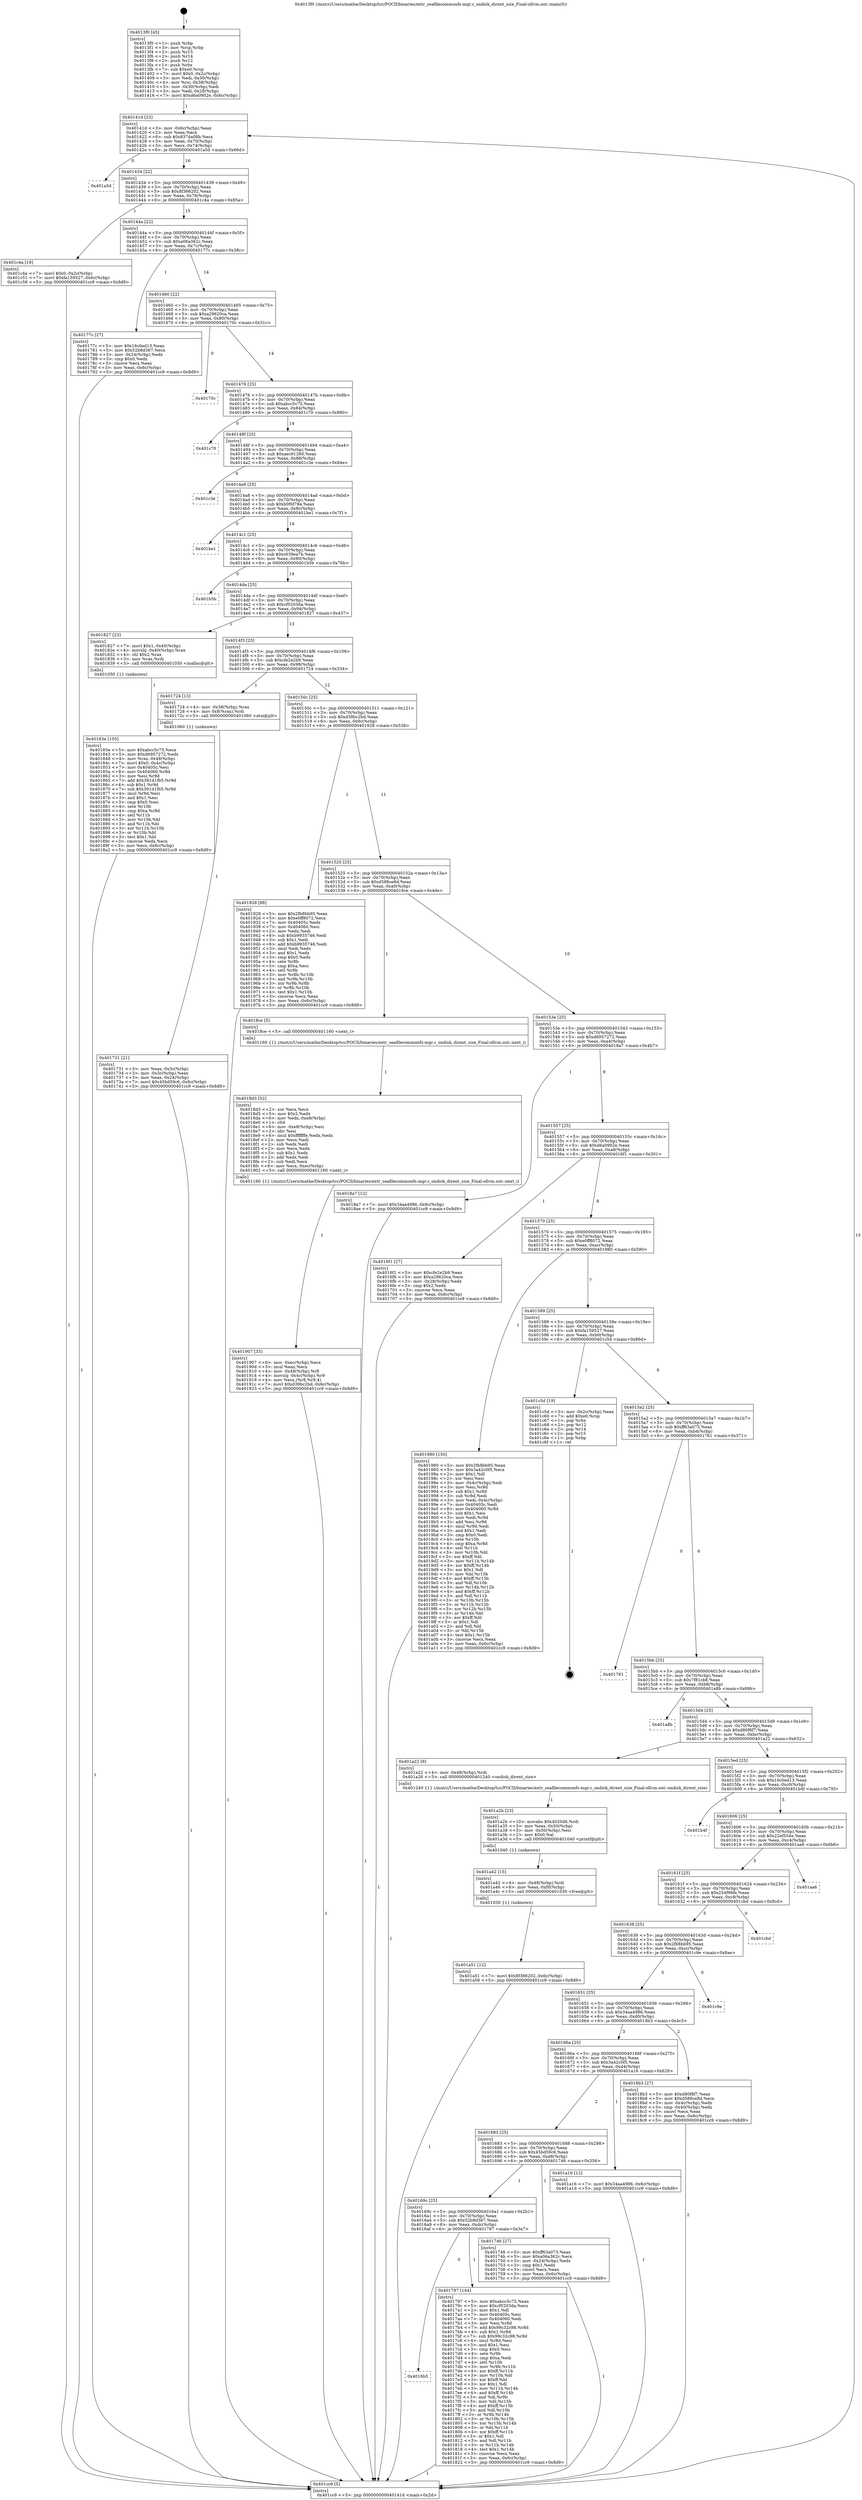 digraph "0x4013f0" {
  label = "0x4013f0 (/mnt/c/Users/mathe/Desktop/tcc/POCII/binaries/extr_seafilecommonfs-mgr.c_ondisk_dirent_size_Final-ollvm.out::main(0))"
  labelloc = "t"
  node[shape=record]

  Entry [label="",width=0.3,height=0.3,shape=circle,fillcolor=black,style=filled]
  "0x40141d" [label="{
     0x40141d [23]\l
     | [instrs]\l
     &nbsp;&nbsp;0x40141d \<+3\>: mov -0x6c(%rbp),%eax\l
     &nbsp;&nbsp;0x401420 \<+2\>: mov %eax,%ecx\l
     &nbsp;&nbsp;0x401422 \<+6\>: sub $0x8374a08b,%ecx\l
     &nbsp;&nbsp;0x401428 \<+3\>: mov %eax,-0x70(%rbp)\l
     &nbsp;&nbsp;0x40142b \<+3\>: mov %ecx,-0x74(%rbp)\l
     &nbsp;&nbsp;0x40142e \<+6\>: je 0000000000401a5d \<main+0x66d\>\l
  }"]
  "0x401a5d" [label="{
     0x401a5d\l
  }", style=dashed]
  "0x401434" [label="{
     0x401434 [22]\l
     | [instrs]\l
     &nbsp;&nbsp;0x401434 \<+5\>: jmp 0000000000401439 \<main+0x49\>\l
     &nbsp;&nbsp;0x401439 \<+3\>: mov -0x70(%rbp),%eax\l
     &nbsp;&nbsp;0x40143c \<+5\>: sub $0x8f366202,%eax\l
     &nbsp;&nbsp;0x401441 \<+3\>: mov %eax,-0x78(%rbp)\l
     &nbsp;&nbsp;0x401444 \<+6\>: je 0000000000401c4a \<main+0x85a\>\l
  }"]
  Exit [label="",width=0.3,height=0.3,shape=circle,fillcolor=black,style=filled,peripheries=2]
  "0x401c4a" [label="{
     0x401c4a [19]\l
     | [instrs]\l
     &nbsp;&nbsp;0x401c4a \<+7\>: movl $0x0,-0x2c(%rbp)\l
     &nbsp;&nbsp;0x401c51 \<+7\>: movl $0xfa159527,-0x6c(%rbp)\l
     &nbsp;&nbsp;0x401c58 \<+5\>: jmp 0000000000401cc9 \<main+0x8d9\>\l
  }"]
  "0x40144a" [label="{
     0x40144a [22]\l
     | [instrs]\l
     &nbsp;&nbsp;0x40144a \<+5\>: jmp 000000000040144f \<main+0x5f\>\l
     &nbsp;&nbsp;0x40144f \<+3\>: mov -0x70(%rbp),%eax\l
     &nbsp;&nbsp;0x401452 \<+5\>: sub $0xa06a362c,%eax\l
     &nbsp;&nbsp;0x401457 \<+3\>: mov %eax,-0x7c(%rbp)\l
     &nbsp;&nbsp;0x40145a \<+6\>: je 000000000040177c \<main+0x38c\>\l
  }"]
  "0x401a51" [label="{
     0x401a51 [12]\l
     | [instrs]\l
     &nbsp;&nbsp;0x401a51 \<+7\>: movl $0x8f366202,-0x6c(%rbp)\l
     &nbsp;&nbsp;0x401a58 \<+5\>: jmp 0000000000401cc9 \<main+0x8d9\>\l
  }"]
  "0x40177c" [label="{
     0x40177c [27]\l
     | [instrs]\l
     &nbsp;&nbsp;0x40177c \<+5\>: mov $0x16c0ed13,%eax\l
     &nbsp;&nbsp;0x401781 \<+5\>: mov $0x52b8d367,%ecx\l
     &nbsp;&nbsp;0x401786 \<+3\>: mov -0x24(%rbp),%edx\l
     &nbsp;&nbsp;0x401789 \<+3\>: cmp $0x0,%edx\l
     &nbsp;&nbsp;0x40178c \<+3\>: cmove %ecx,%eax\l
     &nbsp;&nbsp;0x40178f \<+3\>: mov %eax,-0x6c(%rbp)\l
     &nbsp;&nbsp;0x401792 \<+5\>: jmp 0000000000401cc9 \<main+0x8d9\>\l
  }"]
  "0x401460" [label="{
     0x401460 [22]\l
     | [instrs]\l
     &nbsp;&nbsp;0x401460 \<+5\>: jmp 0000000000401465 \<main+0x75\>\l
     &nbsp;&nbsp;0x401465 \<+3\>: mov -0x70(%rbp),%eax\l
     &nbsp;&nbsp;0x401468 \<+5\>: sub $0xa29620ca,%eax\l
     &nbsp;&nbsp;0x40146d \<+3\>: mov %eax,-0x80(%rbp)\l
     &nbsp;&nbsp;0x401470 \<+6\>: je 000000000040170c \<main+0x31c\>\l
  }"]
  "0x401a42" [label="{
     0x401a42 [15]\l
     | [instrs]\l
     &nbsp;&nbsp;0x401a42 \<+4\>: mov -0x48(%rbp),%rdi\l
     &nbsp;&nbsp;0x401a46 \<+6\>: mov %eax,-0xf0(%rbp)\l
     &nbsp;&nbsp;0x401a4c \<+5\>: call 0000000000401030 \<free@plt\>\l
     | [calls]\l
     &nbsp;&nbsp;0x401030 \{1\} (unknown)\l
  }"]
  "0x40170c" [label="{
     0x40170c\l
  }", style=dashed]
  "0x401476" [label="{
     0x401476 [25]\l
     | [instrs]\l
     &nbsp;&nbsp;0x401476 \<+5\>: jmp 000000000040147b \<main+0x8b\>\l
     &nbsp;&nbsp;0x40147b \<+3\>: mov -0x70(%rbp),%eax\l
     &nbsp;&nbsp;0x40147e \<+5\>: sub $0xabcc5c75,%eax\l
     &nbsp;&nbsp;0x401483 \<+6\>: mov %eax,-0x84(%rbp)\l
     &nbsp;&nbsp;0x401489 \<+6\>: je 0000000000401c70 \<main+0x880\>\l
  }"]
  "0x401a2b" [label="{
     0x401a2b [23]\l
     | [instrs]\l
     &nbsp;&nbsp;0x401a2b \<+10\>: movabs $0x4020d6,%rdi\l
     &nbsp;&nbsp;0x401a35 \<+3\>: mov %eax,-0x50(%rbp)\l
     &nbsp;&nbsp;0x401a38 \<+3\>: mov -0x50(%rbp),%esi\l
     &nbsp;&nbsp;0x401a3b \<+2\>: mov $0x0,%al\l
     &nbsp;&nbsp;0x401a3d \<+5\>: call 0000000000401040 \<printf@plt\>\l
     | [calls]\l
     &nbsp;&nbsp;0x401040 \{1\} (unknown)\l
  }"]
  "0x401c70" [label="{
     0x401c70\l
  }", style=dashed]
  "0x40148f" [label="{
     0x40148f [25]\l
     | [instrs]\l
     &nbsp;&nbsp;0x40148f \<+5\>: jmp 0000000000401494 \<main+0xa4\>\l
     &nbsp;&nbsp;0x401494 \<+3\>: mov -0x70(%rbp),%eax\l
     &nbsp;&nbsp;0x401497 \<+5\>: sub $0xaec91260,%eax\l
     &nbsp;&nbsp;0x40149c \<+6\>: mov %eax,-0x88(%rbp)\l
     &nbsp;&nbsp;0x4014a2 \<+6\>: je 0000000000401c3e \<main+0x84e\>\l
  }"]
  "0x401907" [label="{
     0x401907 [33]\l
     | [instrs]\l
     &nbsp;&nbsp;0x401907 \<+6\>: mov -0xec(%rbp),%ecx\l
     &nbsp;&nbsp;0x40190d \<+3\>: imul %eax,%ecx\l
     &nbsp;&nbsp;0x401910 \<+4\>: mov -0x48(%rbp),%r8\l
     &nbsp;&nbsp;0x401914 \<+4\>: movslq -0x4c(%rbp),%r9\l
     &nbsp;&nbsp;0x401918 \<+4\>: mov %ecx,(%r8,%r9,4)\l
     &nbsp;&nbsp;0x40191c \<+7\>: movl $0xd39bc2bd,-0x6c(%rbp)\l
     &nbsp;&nbsp;0x401923 \<+5\>: jmp 0000000000401cc9 \<main+0x8d9\>\l
  }"]
  "0x401c3e" [label="{
     0x401c3e\l
  }", style=dashed]
  "0x4014a8" [label="{
     0x4014a8 [25]\l
     | [instrs]\l
     &nbsp;&nbsp;0x4014a8 \<+5\>: jmp 00000000004014ad \<main+0xbd\>\l
     &nbsp;&nbsp;0x4014ad \<+3\>: mov -0x70(%rbp),%eax\l
     &nbsp;&nbsp;0x4014b0 \<+5\>: sub $0xb0f6f78e,%eax\l
     &nbsp;&nbsp;0x4014b5 \<+6\>: mov %eax,-0x8c(%rbp)\l
     &nbsp;&nbsp;0x4014bb \<+6\>: je 0000000000401be1 \<main+0x7f1\>\l
  }"]
  "0x4018d3" [label="{
     0x4018d3 [52]\l
     | [instrs]\l
     &nbsp;&nbsp;0x4018d3 \<+2\>: xor %ecx,%ecx\l
     &nbsp;&nbsp;0x4018d5 \<+5\>: mov $0x2,%edx\l
     &nbsp;&nbsp;0x4018da \<+6\>: mov %edx,-0xe8(%rbp)\l
     &nbsp;&nbsp;0x4018e0 \<+1\>: cltd\l
     &nbsp;&nbsp;0x4018e1 \<+6\>: mov -0xe8(%rbp),%esi\l
     &nbsp;&nbsp;0x4018e7 \<+2\>: idiv %esi\l
     &nbsp;&nbsp;0x4018e9 \<+6\>: imul $0xfffffffe,%edx,%edx\l
     &nbsp;&nbsp;0x4018ef \<+2\>: mov %ecx,%edi\l
     &nbsp;&nbsp;0x4018f1 \<+2\>: sub %edx,%edi\l
     &nbsp;&nbsp;0x4018f3 \<+2\>: mov %ecx,%edx\l
     &nbsp;&nbsp;0x4018f5 \<+3\>: sub $0x1,%edx\l
     &nbsp;&nbsp;0x4018f8 \<+2\>: add %edx,%edi\l
     &nbsp;&nbsp;0x4018fa \<+2\>: sub %edi,%ecx\l
     &nbsp;&nbsp;0x4018fc \<+6\>: mov %ecx,-0xec(%rbp)\l
     &nbsp;&nbsp;0x401902 \<+5\>: call 0000000000401160 \<next_i\>\l
     | [calls]\l
     &nbsp;&nbsp;0x401160 \{1\} (/mnt/c/Users/mathe/Desktop/tcc/POCII/binaries/extr_seafilecommonfs-mgr.c_ondisk_dirent_size_Final-ollvm.out::next_i)\l
  }"]
  "0x401be1" [label="{
     0x401be1\l
  }", style=dashed]
  "0x4014c1" [label="{
     0x4014c1 [25]\l
     | [instrs]\l
     &nbsp;&nbsp;0x4014c1 \<+5\>: jmp 00000000004014c6 \<main+0xd6\>\l
     &nbsp;&nbsp;0x4014c6 \<+3\>: mov -0x70(%rbp),%eax\l
     &nbsp;&nbsp;0x4014c9 \<+5\>: sub $0xc639ea7b,%eax\l
     &nbsp;&nbsp;0x4014ce \<+6\>: mov %eax,-0x90(%rbp)\l
     &nbsp;&nbsp;0x4014d4 \<+6\>: je 0000000000401b5b \<main+0x76b\>\l
  }"]
  "0x40183e" [label="{
     0x40183e [105]\l
     | [instrs]\l
     &nbsp;&nbsp;0x40183e \<+5\>: mov $0xabcc5c75,%ecx\l
     &nbsp;&nbsp;0x401843 \<+5\>: mov $0xd6957272,%edx\l
     &nbsp;&nbsp;0x401848 \<+4\>: mov %rax,-0x48(%rbp)\l
     &nbsp;&nbsp;0x40184c \<+7\>: movl $0x0,-0x4c(%rbp)\l
     &nbsp;&nbsp;0x401853 \<+7\>: mov 0x40405c,%esi\l
     &nbsp;&nbsp;0x40185a \<+8\>: mov 0x404060,%r8d\l
     &nbsp;&nbsp;0x401862 \<+3\>: mov %esi,%r9d\l
     &nbsp;&nbsp;0x401865 \<+7\>: add $0x391d1fb5,%r9d\l
     &nbsp;&nbsp;0x40186c \<+4\>: sub $0x1,%r9d\l
     &nbsp;&nbsp;0x401870 \<+7\>: sub $0x391d1fb5,%r9d\l
     &nbsp;&nbsp;0x401877 \<+4\>: imul %r9d,%esi\l
     &nbsp;&nbsp;0x40187b \<+3\>: and $0x1,%esi\l
     &nbsp;&nbsp;0x40187e \<+3\>: cmp $0x0,%esi\l
     &nbsp;&nbsp;0x401881 \<+4\>: sete %r10b\l
     &nbsp;&nbsp;0x401885 \<+4\>: cmp $0xa,%r8d\l
     &nbsp;&nbsp;0x401889 \<+4\>: setl %r11b\l
     &nbsp;&nbsp;0x40188d \<+3\>: mov %r10b,%bl\l
     &nbsp;&nbsp;0x401890 \<+3\>: and %r11b,%bl\l
     &nbsp;&nbsp;0x401893 \<+3\>: xor %r11b,%r10b\l
     &nbsp;&nbsp;0x401896 \<+3\>: or %r10b,%bl\l
     &nbsp;&nbsp;0x401899 \<+3\>: test $0x1,%bl\l
     &nbsp;&nbsp;0x40189c \<+3\>: cmovne %edx,%ecx\l
     &nbsp;&nbsp;0x40189f \<+3\>: mov %ecx,-0x6c(%rbp)\l
     &nbsp;&nbsp;0x4018a2 \<+5\>: jmp 0000000000401cc9 \<main+0x8d9\>\l
  }"]
  "0x401b5b" [label="{
     0x401b5b\l
  }", style=dashed]
  "0x4014da" [label="{
     0x4014da [25]\l
     | [instrs]\l
     &nbsp;&nbsp;0x4014da \<+5\>: jmp 00000000004014df \<main+0xef\>\l
     &nbsp;&nbsp;0x4014df \<+3\>: mov -0x70(%rbp),%eax\l
     &nbsp;&nbsp;0x4014e2 \<+5\>: sub $0xcf0203da,%eax\l
     &nbsp;&nbsp;0x4014e7 \<+6\>: mov %eax,-0x94(%rbp)\l
     &nbsp;&nbsp;0x4014ed \<+6\>: je 0000000000401827 \<main+0x437\>\l
  }"]
  "0x4016b5" [label="{
     0x4016b5\l
  }", style=dashed]
  "0x401827" [label="{
     0x401827 [23]\l
     | [instrs]\l
     &nbsp;&nbsp;0x401827 \<+7\>: movl $0x1,-0x40(%rbp)\l
     &nbsp;&nbsp;0x40182e \<+4\>: movslq -0x40(%rbp),%rax\l
     &nbsp;&nbsp;0x401832 \<+4\>: shl $0x2,%rax\l
     &nbsp;&nbsp;0x401836 \<+3\>: mov %rax,%rdi\l
     &nbsp;&nbsp;0x401839 \<+5\>: call 0000000000401050 \<malloc@plt\>\l
     | [calls]\l
     &nbsp;&nbsp;0x401050 \{1\} (unknown)\l
  }"]
  "0x4014f3" [label="{
     0x4014f3 [25]\l
     | [instrs]\l
     &nbsp;&nbsp;0x4014f3 \<+5\>: jmp 00000000004014f8 \<main+0x108\>\l
     &nbsp;&nbsp;0x4014f8 \<+3\>: mov -0x70(%rbp),%eax\l
     &nbsp;&nbsp;0x4014fb \<+5\>: sub $0xcfe2e2b9,%eax\l
     &nbsp;&nbsp;0x401500 \<+6\>: mov %eax,-0x98(%rbp)\l
     &nbsp;&nbsp;0x401506 \<+6\>: je 0000000000401724 \<main+0x334\>\l
  }"]
  "0x401797" [label="{
     0x401797 [144]\l
     | [instrs]\l
     &nbsp;&nbsp;0x401797 \<+5\>: mov $0xabcc5c75,%eax\l
     &nbsp;&nbsp;0x40179c \<+5\>: mov $0xcf0203da,%ecx\l
     &nbsp;&nbsp;0x4017a1 \<+2\>: mov $0x1,%dl\l
     &nbsp;&nbsp;0x4017a3 \<+7\>: mov 0x40405c,%esi\l
     &nbsp;&nbsp;0x4017aa \<+7\>: mov 0x404060,%edi\l
     &nbsp;&nbsp;0x4017b1 \<+3\>: mov %esi,%r8d\l
     &nbsp;&nbsp;0x4017b4 \<+7\>: add $0x99c32c98,%r8d\l
     &nbsp;&nbsp;0x4017bb \<+4\>: sub $0x1,%r8d\l
     &nbsp;&nbsp;0x4017bf \<+7\>: sub $0x99c32c98,%r8d\l
     &nbsp;&nbsp;0x4017c6 \<+4\>: imul %r8d,%esi\l
     &nbsp;&nbsp;0x4017ca \<+3\>: and $0x1,%esi\l
     &nbsp;&nbsp;0x4017cd \<+3\>: cmp $0x0,%esi\l
     &nbsp;&nbsp;0x4017d0 \<+4\>: sete %r9b\l
     &nbsp;&nbsp;0x4017d4 \<+3\>: cmp $0xa,%edi\l
     &nbsp;&nbsp;0x4017d7 \<+4\>: setl %r10b\l
     &nbsp;&nbsp;0x4017db \<+3\>: mov %r9b,%r11b\l
     &nbsp;&nbsp;0x4017de \<+4\>: xor $0xff,%r11b\l
     &nbsp;&nbsp;0x4017e2 \<+3\>: mov %r10b,%bl\l
     &nbsp;&nbsp;0x4017e5 \<+3\>: xor $0xff,%bl\l
     &nbsp;&nbsp;0x4017e8 \<+3\>: xor $0x1,%dl\l
     &nbsp;&nbsp;0x4017eb \<+3\>: mov %r11b,%r14b\l
     &nbsp;&nbsp;0x4017ee \<+4\>: and $0xff,%r14b\l
     &nbsp;&nbsp;0x4017f2 \<+3\>: and %dl,%r9b\l
     &nbsp;&nbsp;0x4017f5 \<+3\>: mov %bl,%r15b\l
     &nbsp;&nbsp;0x4017f8 \<+4\>: and $0xff,%r15b\l
     &nbsp;&nbsp;0x4017fc \<+3\>: and %dl,%r10b\l
     &nbsp;&nbsp;0x4017ff \<+3\>: or %r9b,%r14b\l
     &nbsp;&nbsp;0x401802 \<+3\>: or %r10b,%r15b\l
     &nbsp;&nbsp;0x401805 \<+3\>: xor %r15b,%r14b\l
     &nbsp;&nbsp;0x401808 \<+3\>: or %bl,%r11b\l
     &nbsp;&nbsp;0x40180b \<+4\>: xor $0xff,%r11b\l
     &nbsp;&nbsp;0x40180f \<+3\>: or $0x1,%dl\l
     &nbsp;&nbsp;0x401812 \<+3\>: and %dl,%r11b\l
     &nbsp;&nbsp;0x401815 \<+3\>: or %r11b,%r14b\l
     &nbsp;&nbsp;0x401818 \<+4\>: test $0x1,%r14b\l
     &nbsp;&nbsp;0x40181c \<+3\>: cmovne %ecx,%eax\l
     &nbsp;&nbsp;0x40181f \<+3\>: mov %eax,-0x6c(%rbp)\l
     &nbsp;&nbsp;0x401822 \<+5\>: jmp 0000000000401cc9 \<main+0x8d9\>\l
  }"]
  "0x401724" [label="{
     0x401724 [13]\l
     | [instrs]\l
     &nbsp;&nbsp;0x401724 \<+4\>: mov -0x38(%rbp),%rax\l
     &nbsp;&nbsp;0x401728 \<+4\>: mov 0x8(%rax),%rdi\l
     &nbsp;&nbsp;0x40172c \<+5\>: call 0000000000401060 \<atoi@plt\>\l
     | [calls]\l
     &nbsp;&nbsp;0x401060 \{1\} (unknown)\l
  }"]
  "0x40150c" [label="{
     0x40150c [25]\l
     | [instrs]\l
     &nbsp;&nbsp;0x40150c \<+5\>: jmp 0000000000401511 \<main+0x121\>\l
     &nbsp;&nbsp;0x401511 \<+3\>: mov -0x70(%rbp),%eax\l
     &nbsp;&nbsp;0x401514 \<+5\>: sub $0xd39bc2bd,%eax\l
     &nbsp;&nbsp;0x401519 \<+6\>: mov %eax,-0x9c(%rbp)\l
     &nbsp;&nbsp;0x40151f \<+6\>: je 0000000000401928 \<main+0x538\>\l
  }"]
  "0x40169c" [label="{
     0x40169c [25]\l
     | [instrs]\l
     &nbsp;&nbsp;0x40169c \<+5\>: jmp 00000000004016a1 \<main+0x2b1\>\l
     &nbsp;&nbsp;0x4016a1 \<+3\>: mov -0x70(%rbp),%eax\l
     &nbsp;&nbsp;0x4016a4 \<+5\>: sub $0x52b8d367,%eax\l
     &nbsp;&nbsp;0x4016a9 \<+6\>: mov %eax,-0xdc(%rbp)\l
     &nbsp;&nbsp;0x4016af \<+6\>: je 0000000000401797 \<main+0x3a7\>\l
  }"]
  "0x401928" [label="{
     0x401928 [88]\l
     | [instrs]\l
     &nbsp;&nbsp;0x401928 \<+5\>: mov $0x2fb8bb95,%eax\l
     &nbsp;&nbsp;0x40192d \<+5\>: mov $0xe0ff8072,%ecx\l
     &nbsp;&nbsp;0x401932 \<+7\>: mov 0x40405c,%edx\l
     &nbsp;&nbsp;0x401939 \<+7\>: mov 0x404060,%esi\l
     &nbsp;&nbsp;0x401940 \<+2\>: mov %edx,%edi\l
     &nbsp;&nbsp;0x401942 \<+6\>: sub $0xb9935746,%edi\l
     &nbsp;&nbsp;0x401948 \<+3\>: sub $0x1,%edi\l
     &nbsp;&nbsp;0x40194b \<+6\>: add $0xb9935746,%edi\l
     &nbsp;&nbsp;0x401951 \<+3\>: imul %edi,%edx\l
     &nbsp;&nbsp;0x401954 \<+3\>: and $0x1,%edx\l
     &nbsp;&nbsp;0x401957 \<+3\>: cmp $0x0,%edx\l
     &nbsp;&nbsp;0x40195a \<+4\>: sete %r8b\l
     &nbsp;&nbsp;0x40195e \<+3\>: cmp $0xa,%esi\l
     &nbsp;&nbsp;0x401961 \<+4\>: setl %r9b\l
     &nbsp;&nbsp;0x401965 \<+3\>: mov %r8b,%r10b\l
     &nbsp;&nbsp;0x401968 \<+3\>: and %r9b,%r10b\l
     &nbsp;&nbsp;0x40196b \<+3\>: xor %r9b,%r8b\l
     &nbsp;&nbsp;0x40196e \<+3\>: or %r8b,%r10b\l
     &nbsp;&nbsp;0x401971 \<+4\>: test $0x1,%r10b\l
     &nbsp;&nbsp;0x401975 \<+3\>: cmovne %ecx,%eax\l
     &nbsp;&nbsp;0x401978 \<+3\>: mov %eax,-0x6c(%rbp)\l
     &nbsp;&nbsp;0x40197b \<+5\>: jmp 0000000000401cc9 \<main+0x8d9\>\l
  }"]
  "0x401525" [label="{
     0x401525 [25]\l
     | [instrs]\l
     &nbsp;&nbsp;0x401525 \<+5\>: jmp 000000000040152a \<main+0x13a\>\l
     &nbsp;&nbsp;0x40152a \<+3\>: mov -0x70(%rbp),%eax\l
     &nbsp;&nbsp;0x40152d \<+5\>: sub $0xd588ce8d,%eax\l
     &nbsp;&nbsp;0x401532 \<+6\>: mov %eax,-0xa0(%rbp)\l
     &nbsp;&nbsp;0x401538 \<+6\>: je 00000000004018ce \<main+0x4de\>\l
  }"]
  "0x401746" [label="{
     0x401746 [27]\l
     | [instrs]\l
     &nbsp;&nbsp;0x401746 \<+5\>: mov $0xff63a073,%eax\l
     &nbsp;&nbsp;0x40174b \<+5\>: mov $0xa06a362c,%ecx\l
     &nbsp;&nbsp;0x401750 \<+3\>: mov -0x24(%rbp),%edx\l
     &nbsp;&nbsp;0x401753 \<+3\>: cmp $0x1,%edx\l
     &nbsp;&nbsp;0x401756 \<+3\>: cmovl %ecx,%eax\l
     &nbsp;&nbsp;0x401759 \<+3\>: mov %eax,-0x6c(%rbp)\l
     &nbsp;&nbsp;0x40175c \<+5\>: jmp 0000000000401cc9 \<main+0x8d9\>\l
  }"]
  "0x4018ce" [label="{
     0x4018ce [5]\l
     | [instrs]\l
     &nbsp;&nbsp;0x4018ce \<+5\>: call 0000000000401160 \<next_i\>\l
     | [calls]\l
     &nbsp;&nbsp;0x401160 \{1\} (/mnt/c/Users/mathe/Desktop/tcc/POCII/binaries/extr_seafilecommonfs-mgr.c_ondisk_dirent_size_Final-ollvm.out::next_i)\l
  }"]
  "0x40153e" [label="{
     0x40153e [25]\l
     | [instrs]\l
     &nbsp;&nbsp;0x40153e \<+5\>: jmp 0000000000401543 \<main+0x153\>\l
     &nbsp;&nbsp;0x401543 \<+3\>: mov -0x70(%rbp),%eax\l
     &nbsp;&nbsp;0x401546 \<+5\>: sub $0xd6957272,%eax\l
     &nbsp;&nbsp;0x40154b \<+6\>: mov %eax,-0xa4(%rbp)\l
     &nbsp;&nbsp;0x401551 \<+6\>: je 00000000004018a7 \<main+0x4b7\>\l
  }"]
  "0x401683" [label="{
     0x401683 [25]\l
     | [instrs]\l
     &nbsp;&nbsp;0x401683 \<+5\>: jmp 0000000000401688 \<main+0x298\>\l
     &nbsp;&nbsp;0x401688 \<+3\>: mov -0x70(%rbp),%eax\l
     &nbsp;&nbsp;0x40168b \<+5\>: sub $0x45bd59c6,%eax\l
     &nbsp;&nbsp;0x401690 \<+6\>: mov %eax,-0xd8(%rbp)\l
     &nbsp;&nbsp;0x401696 \<+6\>: je 0000000000401746 \<main+0x356\>\l
  }"]
  "0x4018a7" [label="{
     0x4018a7 [12]\l
     | [instrs]\l
     &nbsp;&nbsp;0x4018a7 \<+7\>: movl $0x34aa4986,-0x6c(%rbp)\l
     &nbsp;&nbsp;0x4018ae \<+5\>: jmp 0000000000401cc9 \<main+0x8d9\>\l
  }"]
  "0x401557" [label="{
     0x401557 [25]\l
     | [instrs]\l
     &nbsp;&nbsp;0x401557 \<+5\>: jmp 000000000040155c \<main+0x16c\>\l
     &nbsp;&nbsp;0x40155c \<+3\>: mov -0x70(%rbp),%eax\l
     &nbsp;&nbsp;0x40155f \<+5\>: sub $0xd6a0902e,%eax\l
     &nbsp;&nbsp;0x401564 \<+6\>: mov %eax,-0xa8(%rbp)\l
     &nbsp;&nbsp;0x40156a \<+6\>: je 00000000004016f1 \<main+0x301\>\l
  }"]
  "0x401a16" [label="{
     0x401a16 [12]\l
     | [instrs]\l
     &nbsp;&nbsp;0x401a16 \<+7\>: movl $0x34aa4986,-0x6c(%rbp)\l
     &nbsp;&nbsp;0x401a1d \<+5\>: jmp 0000000000401cc9 \<main+0x8d9\>\l
  }"]
  "0x4016f1" [label="{
     0x4016f1 [27]\l
     | [instrs]\l
     &nbsp;&nbsp;0x4016f1 \<+5\>: mov $0xcfe2e2b9,%eax\l
     &nbsp;&nbsp;0x4016f6 \<+5\>: mov $0xa29620ca,%ecx\l
     &nbsp;&nbsp;0x4016fb \<+3\>: mov -0x28(%rbp),%edx\l
     &nbsp;&nbsp;0x4016fe \<+3\>: cmp $0x2,%edx\l
     &nbsp;&nbsp;0x401701 \<+3\>: cmovne %ecx,%eax\l
     &nbsp;&nbsp;0x401704 \<+3\>: mov %eax,-0x6c(%rbp)\l
     &nbsp;&nbsp;0x401707 \<+5\>: jmp 0000000000401cc9 \<main+0x8d9\>\l
  }"]
  "0x401570" [label="{
     0x401570 [25]\l
     | [instrs]\l
     &nbsp;&nbsp;0x401570 \<+5\>: jmp 0000000000401575 \<main+0x185\>\l
     &nbsp;&nbsp;0x401575 \<+3\>: mov -0x70(%rbp),%eax\l
     &nbsp;&nbsp;0x401578 \<+5\>: sub $0xe0ff8072,%eax\l
     &nbsp;&nbsp;0x40157d \<+6\>: mov %eax,-0xac(%rbp)\l
     &nbsp;&nbsp;0x401583 \<+6\>: je 0000000000401980 \<main+0x590\>\l
  }"]
  "0x401cc9" [label="{
     0x401cc9 [5]\l
     | [instrs]\l
     &nbsp;&nbsp;0x401cc9 \<+5\>: jmp 000000000040141d \<main+0x2d\>\l
  }"]
  "0x4013f0" [label="{
     0x4013f0 [45]\l
     | [instrs]\l
     &nbsp;&nbsp;0x4013f0 \<+1\>: push %rbp\l
     &nbsp;&nbsp;0x4013f1 \<+3\>: mov %rsp,%rbp\l
     &nbsp;&nbsp;0x4013f4 \<+2\>: push %r15\l
     &nbsp;&nbsp;0x4013f6 \<+2\>: push %r14\l
     &nbsp;&nbsp;0x4013f8 \<+2\>: push %r12\l
     &nbsp;&nbsp;0x4013fa \<+1\>: push %rbx\l
     &nbsp;&nbsp;0x4013fb \<+7\>: sub $0xe0,%rsp\l
     &nbsp;&nbsp;0x401402 \<+7\>: movl $0x0,-0x2c(%rbp)\l
     &nbsp;&nbsp;0x401409 \<+3\>: mov %edi,-0x30(%rbp)\l
     &nbsp;&nbsp;0x40140c \<+4\>: mov %rsi,-0x38(%rbp)\l
     &nbsp;&nbsp;0x401410 \<+3\>: mov -0x30(%rbp),%edi\l
     &nbsp;&nbsp;0x401413 \<+3\>: mov %edi,-0x28(%rbp)\l
     &nbsp;&nbsp;0x401416 \<+7\>: movl $0xd6a0902e,-0x6c(%rbp)\l
  }"]
  "0x401731" [label="{
     0x401731 [21]\l
     | [instrs]\l
     &nbsp;&nbsp;0x401731 \<+3\>: mov %eax,-0x3c(%rbp)\l
     &nbsp;&nbsp;0x401734 \<+3\>: mov -0x3c(%rbp),%eax\l
     &nbsp;&nbsp;0x401737 \<+3\>: mov %eax,-0x24(%rbp)\l
     &nbsp;&nbsp;0x40173a \<+7\>: movl $0x45bd59c6,-0x6c(%rbp)\l
     &nbsp;&nbsp;0x401741 \<+5\>: jmp 0000000000401cc9 \<main+0x8d9\>\l
  }"]
  "0x40166a" [label="{
     0x40166a [25]\l
     | [instrs]\l
     &nbsp;&nbsp;0x40166a \<+5\>: jmp 000000000040166f \<main+0x27f\>\l
     &nbsp;&nbsp;0x40166f \<+3\>: mov -0x70(%rbp),%eax\l
     &nbsp;&nbsp;0x401672 \<+5\>: sub $0x3a42c0f5,%eax\l
     &nbsp;&nbsp;0x401677 \<+6\>: mov %eax,-0xd4(%rbp)\l
     &nbsp;&nbsp;0x40167d \<+6\>: je 0000000000401a16 \<main+0x626\>\l
  }"]
  "0x401980" [label="{
     0x401980 [150]\l
     | [instrs]\l
     &nbsp;&nbsp;0x401980 \<+5\>: mov $0x2fb8bb95,%eax\l
     &nbsp;&nbsp;0x401985 \<+5\>: mov $0x3a42c0f5,%ecx\l
     &nbsp;&nbsp;0x40198a \<+2\>: mov $0x1,%dl\l
     &nbsp;&nbsp;0x40198c \<+2\>: xor %esi,%esi\l
     &nbsp;&nbsp;0x40198e \<+3\>: mov -0x4c(%rbp),%edi\l
     &nbsp;&nbsp;0x401991 \<+3\>: mov %esi,%r8d\l
     &nbsp;&nbsp;0x401994 \<+4\>: sub $0x1,%r8d\l
     &nbsp;&nbsp;0x401998 \<+3\>: sub %r8d,%edi\l
     &nbsp;&nbsp;0x40199b \<+3\>: mov %edi,-0x4c(%rbp)\l
     &nbsp;&nbsp;0x40199e \<+7\>: mov 0x40405c,%edi\l
     &nbsp;&nbsp;0x4019a5 \<+8\>: mov 0x404060,%r8d\l
     &nbsp;&nbsp;0x4019ad \<+3\>: sub $0x1,%esi\l
     &nbsp;&nbsp;0x4019b0 \<+3\>: mov %edi,%r9d\l
     &nbsp;&nbsp;0x4019b3 \<+3\>: add %esi,%r9d\l
     &nbsp;&nbsp;0x4019b6 \<+4\>: imul %r9d,%edi\l
     &nbsp;&nbsp;0x4019ba \<+3\>: and $0x1,%edi\l
     &nbsp;&nbsp;0x4019bd \<+3\>: cmp $0x0,%edi\l
     &nbsp;&nbsp;0x4019c0 \<+4\>: sete %r10b\l
     &nbsp;&nbsp;0x4019c4 \<+4\>: cmp $0xa,%r8d\l
     &nbsp;&nbsp;0x4019c8 \<+4\>: setl %r11b\l
     &nbsp;&nbsp;0x4019cc \<+3\>: mov %r10b,%bl\l
     &nbsp;&nbsp;0x4019cf \<+3\>: xor $0xff,%bl\l
     &nbsp;&nbsp;0x4019d2 \<+3\>: mov %r11b,%r14b\l
     &nbsp;&nbsp;0x4019d5 \<+4\>: xor $0xff,%r14b\l
     &nbsp;&nbsp;0x4019d9 \<+3\>: xor $0x1,%dl\l
     &nbsp;&nbsp;0x4019dc \<+3\>: mov %bl,%r15b\l
     &nbsp;&nbsp;0x4019df \<+4\>: and $0xff,%r15b\l
     &nbsp;&nbsp;0x4019e3 \<+3\>: and %dl,%r10b\l
     &nbsp;&nbsp;0x4019e6 \<+3\>: mov %r14b,%r12b\l
     &nbsp;&nbsp;0x4019e9 \<+4\>: and $0xff,%r12b\l
     &nbsp;&nbsp;0x4019ed \<+3\>: and %dl,%r11b\l
     &nbsp;&nbsp;0x4019f0 \<+3\>: or %r10b,%r15b\l
     &nbsp;&nbsp;0x4019f3 \<+3\>: or %r11b,%r12b\l
     &nbsp;&nbsp;0x4019f6 \<+3\>: xor %r12b,%r15b\l
     &nbsp;&nbsp;0x4019f9 \<+3\>: or %r14b,%bl\l
     &nbsp;&nbsp;0x4019fc \<+3\>: xor $0xff,%bl\l
     &nbsp;&nbsp;0x4019ff \<+3\>: or $0x1,%dl\l
     &nbsp;&nbsp;0x401a02 \<+2\>: and %dl,%bl\l
     &nbsp;&nbsp;0x401a04 \<+3\>: or %bl,%r15b\l
     &nbsp;&nbsp;0x401a07 \<+4\>: test $0x1,%r15b\l
     &nbsp;&nbsp;0x401a0b \<+3\>: cmovne %ecx,%eax\l
     &nbsp;&nbsp;0x401a0e \<+3\>: mov %eax,-0x6c(%rbp)\l
     &nbsp;&nbsp;0x401a11 \<+5\>: jmp 0000000000401cc9 \<main+0x8d9\>\l
  }"]
  "0x401589" [label="{
     0x401589 [25]\l
     | [instrs]\l
     &nbsp;&nbsp;0x401589 \<+5\>: jmp 000000000040158e \<main+0x19e\>\l
     &nbsp;&nbsp;0x40158e \<+3\>: mov -0x70(%rbp),%eax\l
     &nbsp;&nbsp;0x401591 \<+5\>: sub $0xfa159527,%eax\l
     &nbsp;&nbsp;0x401596 \<+6\>: mov %eax,-0xb0(%rbp)\l
     &nbsp;&nbsp;0x40159c \<+6\>: je 0000000000401c5d \<main+0x86d\>\l
  }"]
  "0x4018b3" [label="{
     0x4018b3 [27]\l
     | [instrs]\l
     &nbsp;&nbsp;0x4018b3 \<+5\>: mov $0xd80f8f7,%eax\l
     &nbsp;&nbsp;0x4018b8 \<+5\>: mov $0xd588ce8d,%ecx\l
     &nbsp;&nbsp;0x4018bd \<+3\>: mov -0x4c(%rbp),%edx\l
     &nbsp;&nbsp;0x4018c0 \<+3\>: cmp -0x40(%rbp),%edx\l
     &nbsp;&nbsp;0x4018c3 \<+3\>: cmovl %ecx,%eax\l
     &nbsp;&nbsp;0x4018c6 \<+3\>: mov %eax,-0x6c(%rbp)\l
     &nbsp;&nbsp;0x4018c9 \<+5\>: jmp 0000000000401cc9 \<main+0x8d9\>\l
  }"]
  "0x401c5d" [label="{
     0x401c5d [19]\l
     | [instrs]\l
     &nbsp;&nbsp;0x401c5d \<+3\>: mov -0x2c(%rbp),%eax\l
     &nbsp;&nbsp;0x401c60 \<+7\>: add $0xe0,%rsp\l
     &nbsp;&nbsp;0x401c67 \<+1\>: pop %rbx\l
     &nbsp;&nbsp;0x401c68 \<+2\>: pop %r12\l
     &nbsp;&nbsp;0x401c6a \<+2\>: pop %r14\l
     &nbsp;&nbsp;0x401c6c \<+2\>: pop %r15\l
     &nbsp;&nbsp;0x401c6e \<+1\>: pop %rbp\l
     &nbsp;&nbsp;0x401c6f \<+1\>: ret\l
  }"]
  "0x4015a2" [label="{
     0x4015a2 [25]\l
     | [instrs]\l
     &nbsp;&nbsp;0x4015a2 \<+5\>: jmp 00000000004015a7 \<main+0x1b7\>\l
     &nbsp;&nbsp;0x4015a7 \<+3\>: mov -0x70(%rbp),%eax\l
     &nbsp;&nbsp;0x4015aa \<+5\>: sub $0xff63a073,%eax\l
     &nbsp;&nbsp;0x4015af \<+6\>: mov %eax,-0xb4(%rbp)\l
     &nbsp;&nbsp;0x4015b5 \<+6\>: je 0000000000401761 \<main+0x371\>\l
  }"]
  "0x401651" [label="{
     0x401651 [25]\l
     | [instrs]\l
     &nbsp;&nbsp;0x401651 \<+5\>: jmp 0000000000401656 \<main+0x266\>\l
     &nbsp;&nbsp;0x401656 \<+3\>: mov -0x70(%rbp),%eax\l
     &nbsp;&nbsp;0x401659 \<+5\>: sub $0x34aa4986,%eax\l
     &nbsp;&nbsp;0x40165e \<+6\>: mov %eax,-0xd0(%rbp)\l
     &nbsp;&nbsp;0x401664 \<+6\>: je 00000000004018b3 \<main+0x4c3\>\l
  }"]
  "0x401761" [label="{
     0x401761\l
  }", style=dashed]
  "0x4015bb" [label="{
     0x4015bb [25]\l
     | [instrs]\l
     &nbsp;&nbsp;0x4015bb \<+5\>: jmp 00000000004015c0 \<main+0x1d0\>\l
     &nbsp;&nbsp;0x4015c0 \<+3\>: mov -0x70(%rbp),%eax\l
     &nbsp;&nbsp;0x4015c3 \<+5\>: sub $0x7f81cb8,%eax\l
     &nbsp;&nbsp;0x4015c8 \<+6\>: mov %eax,-0xb8(%rbp)\l
     &nbsp;&nbsp;0x4015ce \<+6\>: je 0000000000401a8b \<main+0x69b\>\l
  }"]
  "0x401c9e" [label="{
     0x401c9e\l
  }", style=dashed]
  "0x401a8b" [label="{
     0x401a8b\l
  }", style=dashed]
  "0x4015d4" [label="{
     0x4015d4 [25]\l
     | [instrs]\l
     &nbsp;&nbsp;0x4015d4 \<+5\>: jmp 00000000004015d9 \<main+0x1e9\>\l
     &nbsp;&nbsp;0x4015d9 \<+3\>: mov -0x70(%rbp),%eax\l
     &nbsp;&nbsp;0x4015dc \<+5\>: sub $0xd80f8f7,%eax\l
     &nbsp;&nbsp;0x4015e1 \<+6\>: mov %eax,-0xbc(%rbp)\l
     &nbsp;&nbsp;0x4015e7 \<+6\>: je 0000000000401a22 \<main+0x632\>\l
  }"]
  "0x401638" [label="{
     0x401638 [25]\l
     | [instrs]\l
     &nbsp;&nbsp;0x401638 \<+5\>: jmp 000000000040163d \<main+0x24d\>\l
     &nbsp;&nbsp;0x40163d \<+3\>: mov -0x70(%rbp),%eax\l
     &nbsp;&nbsp;0x401640 \<+5\>: sub $0x2fb8bb95,%eax\l
     &nbsp;&nbsp;0x401645 \<+6\>: mov %eax,-0xcc(%rbp)\l
     &nbsp;&nbsp;0x40164b \<+6\>: je 0000000000401c9e \<main+0x8ae\>\l
  }"]
  "0x401a22" [label="{
     0x401a22 [9]\l
     | [instrs]\l
     &nbsp;&nbsp;0x401a22 \<+4\>: mov -0x48(%rbp),%rdi\l
     &nbsp;&nbsp;0x401a26 \<+5\>: call 0000000000401240 \<ondisk_dirent_size\>\l
     | [calls]\l
     &nbsp;&nbsp;0x401240 \{1\} (/mnt/c/Users/mathe/Desktop/tcc/POCII/binaries/extr_seafilecommonfs-mgr.c_ondisk_dirent_size_Final-ollvm.out::ondisk_dirent_size)\l
  }"]
  "0x4015ed" [label="{
     0x4015ed [25]\l
     | [instrs]\l
     &nbsp;&nbsp;0x4015ed \<+5\>: jmp 00000000004015f2 \<main+0x202\>\l
     &nbsp;&nbsp;0x4015f2 \<+3\>: mov -0x70(%rbp),%eax\l
     &nbsp;&nbsp;0x4015f5 \<+5\>: sub $0x16c0ed13,%eax\l
     &nbsp;&nbsp;0x4015fa \<+6\>: mov %eax,-0xc0(%rbp)\l
     &nbsp;&nbsp;0x401600 \<+6\>: je 0000000000401b4f \<main+0x75f\>\l
  }"]
  "0x401cbd" [label="{
     0x401cbd\l
  }", style=dashed]
  "0x401b4f" [label="{
     0x401b4f\l
  }", style=dashed]
  "0x401606" [label="{
     0x401606 [25]\l
     | [instrs]\l
     &nbsp;&nbsp;0x401606 \<+5\>: jmp 000000000040160b \<main+0x21b\>\l
     &nbsp;&nbsp;0x40160b \<+3\>: mov -0x70(%rbp),%eax\l
     &nbsp;&nbsp;0x40160e \<+5\>: sub $0x22ef554e,%eax\l
     &nbsp;&nbsp;0x401613 \<+6\>: mov %eax,-0xc4(%rbp)\l
     &nbsp;&nbsp;0x401619 \<+6\>: je 0000000000401aa6 \<main+0x6b6\>\l
  }"]
  "0x40161f" [label="{
     0x40161f [25]\l
     | [instrs]\l
     &nbsp;&nbsp;0x40161f \<+5\>: jmp 0000000000401624 \<main+0x234\>\l
     &nbsp;&nbsp;0x401624 \<+3\>: mov -0x70(%rbp),%eax\l
     &nbsp;&nbsp;0x401627 \<+5\>: sub $0x254f96fe,%eax\l
     &nbsp;&nbsp;0x40162c \<+6\>: mov %eax,-0xc8(%rbp)\l
     &nbsp;&nbsp;0x401632 \<+6\>: je 0000000000401cbd \<main+0x8cd\>\l
  }"]
  "0x401aa6" [label="{
     0x401aa6\l
  }", style=dashed]
  Entry -> "0x4013f0" [label=" 1"]
  "0x40141d" -> "0x401a5d" [label=" 0"]
  "0x40141d" -> "0x401434" [label=" 16"]
  "0x401c5d" -> Exit [label=" 1"]
  "0x401434" -> "0x401c4a" [label=" 1"]
  "0x401434" -> "0x40144a" [label=" 15"]
  "0x401c4a" -> "0x401cc9" [label=" 1"]
  "0x40144a" -> "0x40177c" [label=" 1"]
  "0x40144a" -> "0x401460" [label=" 14"]
  "0x401a51" -> "0x401cc9" [label=" 1"]
  "0x401460" -> "0x40170c" [label=" 0"]
  "0x401460" -> "0x401476" [label=" 14"]
  "0x401a42" -> "0x401a51" [label=" 1"]
  "0x401476" -> "0x401c70" [label=" 0"]
  "0x401476" -> "0x40148f" [label=" 14"]
  "0x401a2b" -> "0x401a42" [label=" 1"]
  "0x40148f" -> "0x401c3e" [label=" 0"]
  "0x40148f" -> "0x4014a8" [label=" 14"]
  "0x401a22" -> "0x401a2b" [label=" 1"]
  "0x4014a8" -> "0x401be1" [label=" 0"]
  "0x4014a8" -> "0x4014c1" [label=" 14"]
  "0x401a16" -> "0x401cc9" [label=" 1"]
  "0x4014c1" -> "0x401b5b" [label=" 0"]
  "0x4014c1" -> "0x4014da" [label=" 14"]
  "0x401980" -> "0x401cc9" [label=" 1"]
  "0x4014da" -> "0x401827" [label=" 1"]
  "0x4014da" -> "0x4014f3" [label=" 13"]
  "0x401928" -> "0x401cc9" [label=" 1"]
  "0x4014f3" -> "0x401724" [label=" 1"]
  "0x4014f3" -> "0x40150c" [label=" 12"]
  "0x401907" -> "0x401cc9" [label=" 1"]
  "0x40150c" -> "0x401928" [label=" 1"]
  "0x40150c" -> "0x401525" [label=" 11"]
  "0x4018ce" -> "0x4018d3" [label=" 1"]
  "0x401525" -> "0x4018ce" [label=" 1"]
  "0x401525" -> "0x40153e" [label=" 10"]
  "0x4018b3" -> "0x401cc9" [label=" 2"]
  "0x40153e" -> "0x4018a7" [label=" 1"]
  "0x40153e" -> "0x401557" [label=" 9"]
  "0x40183e" -> "0x401cc9" [label=" 1"]
  "0x401557" -> "0x4016f1" [label=" 1"]
  "0x401557" -> "0x401570" [label=" 8"]
  "0x4016f1" -> "0x401cc9" [label=" 1"]
  "0x4013f0" -> "0x40141d" [label=" 1"]
  "0x401cc9" -> "0x40141d" [label=" 15"]
  "0x401724" -> "0x401731" [label=" 1"]
  "0x401731" -> "0x401cc9" [label=" 1"]
  "0x401827" -> "0x40183e" [label=" 1"]
  "0x401570" -> "0x401980" [label=" 1"]
  "0x401570" -> "0x401589" [label=" 7"]
  "0x40169c" -> "0x4016b5" [label=" 0"]
  "0x401589" -> "0x401c5d" [label=" 1"]
  "0x401589" -> "0x4015a2" [label=" 6"]
  "0x40169c" -> "0x401797" [label=" 1"]
  "0x4015a2" -> "0x401761" [label=" 0"]
  "0x4015a2" -> "0x4015bb" [label=" 6"]
  "0x40177c" -> "0x401cc9" [label=" 1"]
  "0x4015bb" -> "0x401a8b" [label=" 0"]
  "0x4015bb" -> "0x4015d4" [label=" 6"]
  "0x401746" -> "0x401cc9" [label=" 1"]
  "0x4015d4" -> "0x401a22" [label=" 1"]
  "0x4015d4" -> "0x4015ed" [label=" 5"]
  "0x401683" -> "0x401746" [label=" 1"]
  "0x4015ed" -> "0x401b4f" [label=" 0"]
  "0x4015ed" -> "0x401606" [label=" 5"]
  "0x4018a7" -> "0x401cc9" [label=" 1"]
  "0x401606" -> "0x401aa6" [label=" 0"]
  "0x401606" -> "0x40161f" [label=" 5"]
  "0x40166a" -> "0x401683" [label=" 2"]
  "0x40161f" -> "0x401cbd" [label=" 0"]
  "0x40161f" -> "0x401638" [label=" 5"]
  "0x401683" -> "0x40169c" [label=" 1"]
  "0x401638" -> "0x401c9e" [label=" 0"]
  "0x401638" -> "0x401651" [label=" 5"]
  "0x4018d3" -> "0x401907" [label=" 1"]
  "0x401651" -> "0x4018b3" [label=" 2"]
  "0x401651" -> "0x40166a" [label=" 3"]
  "0x401797" -> "0x401cc9" [label=" 1"]
  "0x40166a" -> "0x401a16" [label=" 1"]
}
